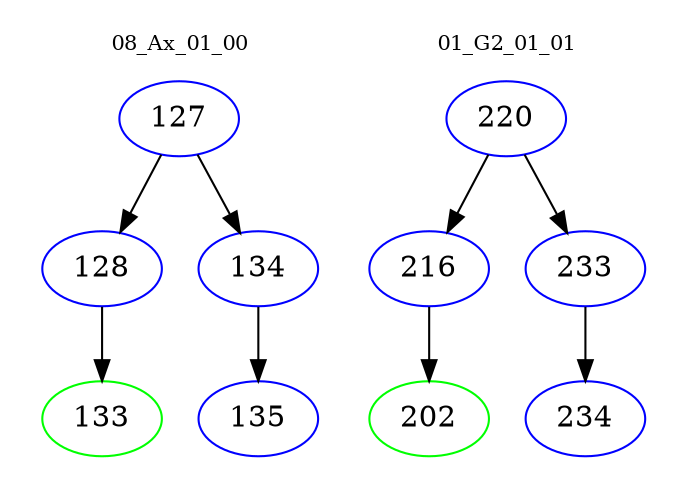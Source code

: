 digraph{
subgraph cluster_0 {
color = white
label = "08_Ax_01_00";
fontsize=10;
T0_127 [label="127", color="blue"]
T0_127 -> T0_128 [color="black"]
T0_128 [label="128", color="blue"]
T0_128 -> T0_133 [color="black"]
T0_133 [label="133", color="green"]
T0_127 -> T0_134 [color="black"]
T0_134 [label="134", color="blue"]
T0_134 -> T0_135 [color="black"]
T0_135 [label="135", color="blue"]
}
subgraph cluster_1 {
color = white
label = "01_G2_01_01";
fontsize=10;
T1_220 [label="220", color="blue"]
T1_220 -> T1_216 [color="black"]
T1_216 [label="216", color="blue"]
T1_216 -> T1_202 [color="black"]
T1_202 [label="202", color="green"]
T1_220 -> T1_233 [color="black"]
T1_233 [label="233", color="blue"]
T1_233 -> T1_234 [color="black"]
T1_234 [label="234", color="blue"]
}
}

